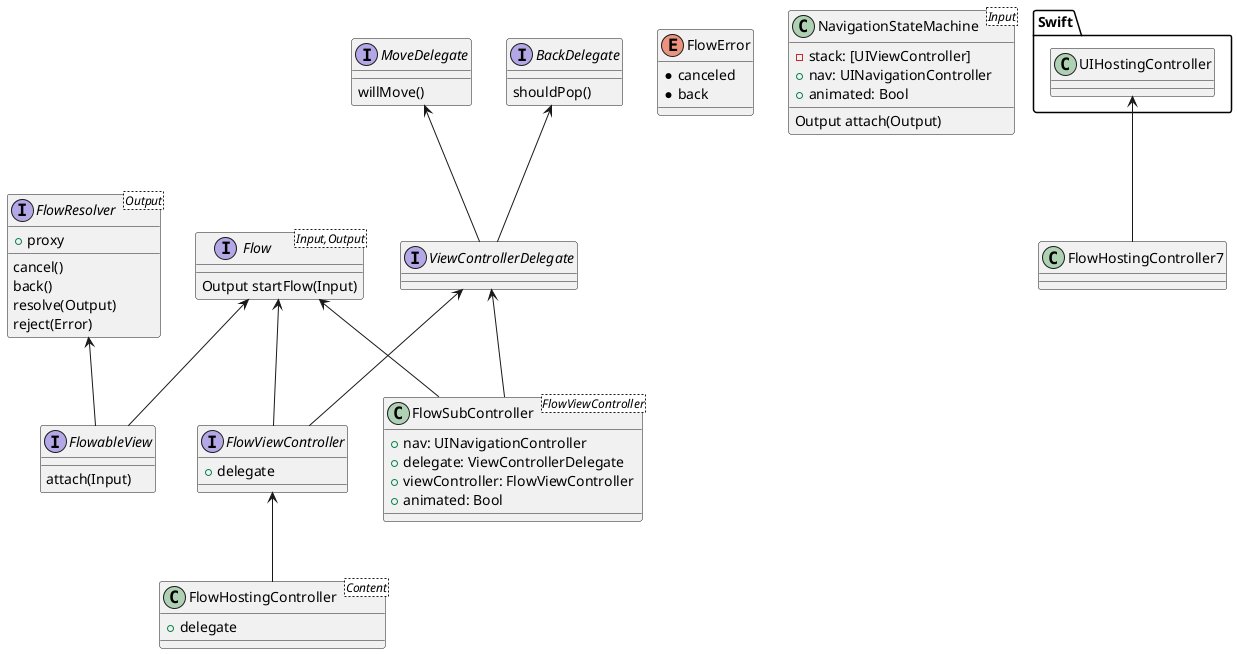 @startuml

interface Flow<Input,Output> {
    Output startFlow(Input)
}

interface MoveDelegate {
    willMove()
}
interface BackDelegate {
    shouldPop()
}
interface ViewControllerDelegate {
}
interface FlowResolver<Output> {
    +proxy
    cancel()
    back()
    resolve(Output)
    reject(Error)
}

enum FlowError {
    * canceled
    * back
}

class FlowHostingController<Content> {
    +delegate
}
interface FlowableView {
    attach(Input)
}

class FlowSubController<FlowViewController> {
    + nav: UINavigationController
    + delegate: ViewControllerDelegate
    + viewController: FlowViewController
    + animated: Bool
}

interface FlowViewController {
    +delegate
}

class NavigationStateMachine<Input> {
    - stack: [UIViewController]
    + nav: UINavigationController
    + animated: Bool
    Output attach(Output)
}


FlowViewController <-- FlowHostingController
MoveDelegate <-- ViewControllerDelegate
BackDelegate <-- ViewControllerDelegate
ViewControllerDelegate <-- FlowViewController
Flow <-- FlowViewController
Flow <-- FlowSubController
ViewControllerDelegate <-- FlowSubController
Flow <-- FlowableView
FlowResolver <-- FlowableView


Swift.UIHostingController <-- FlowHostingController7

@enduml